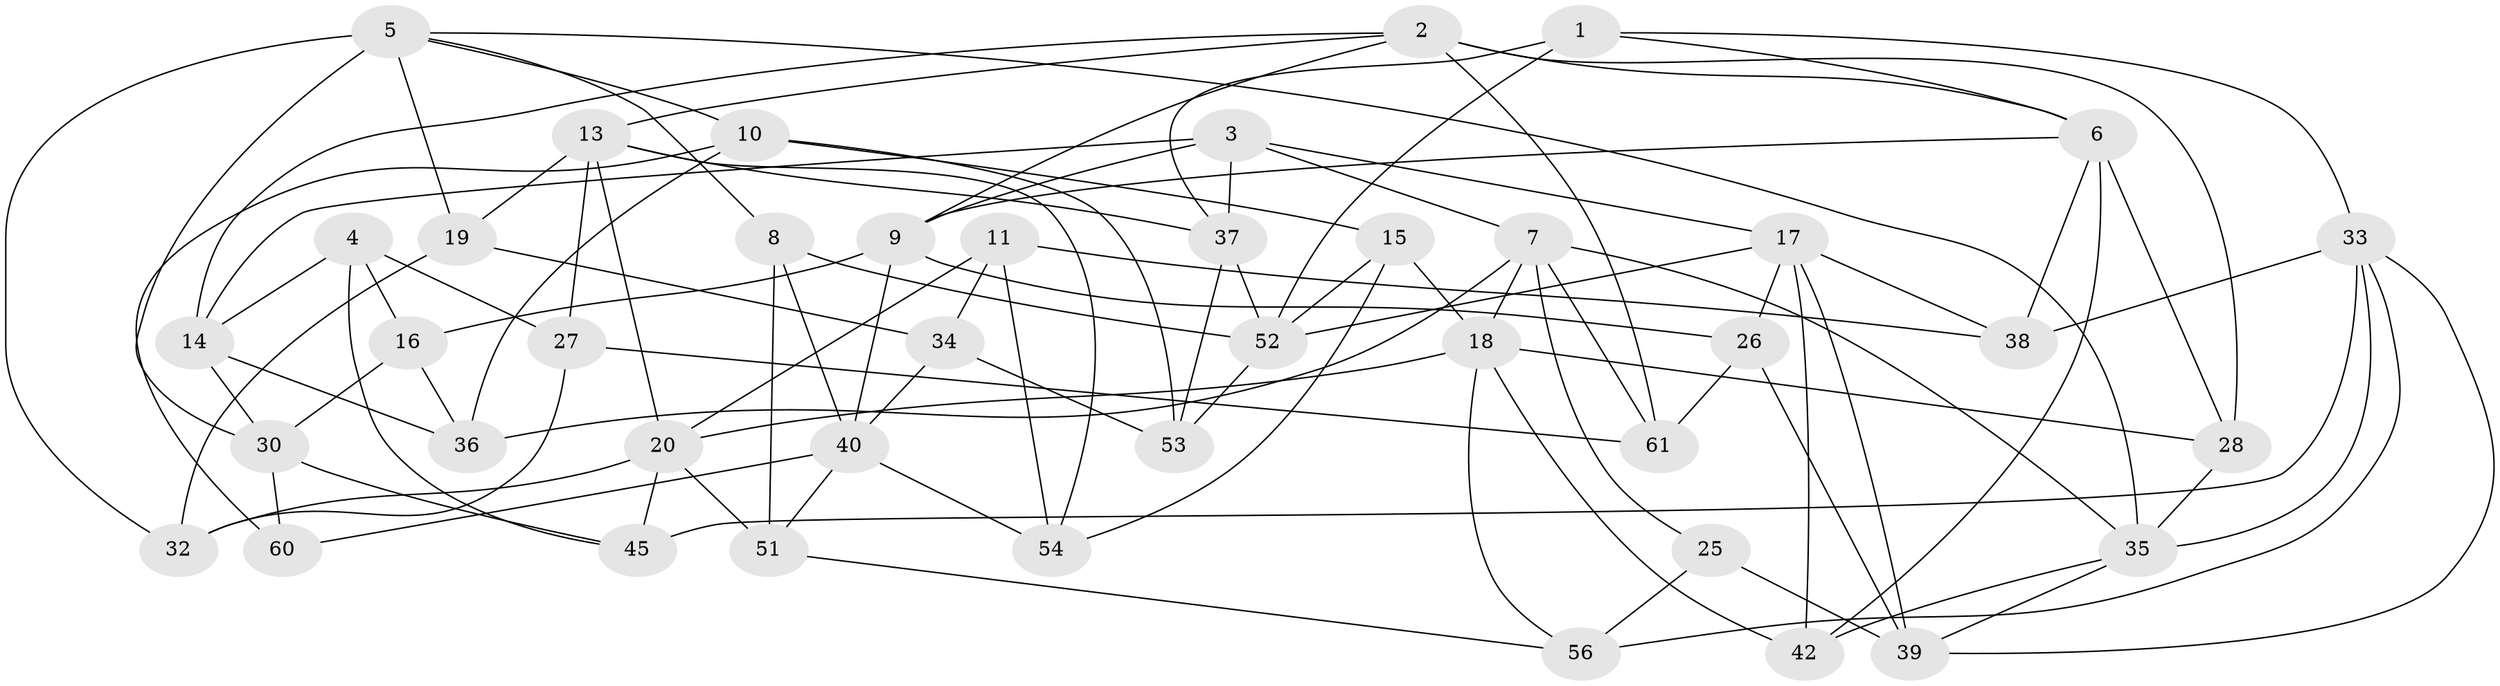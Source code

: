 // Generated by graph-tools (version 1.1) at 2025/52/02/27/25 19:52:27]
// undirected, 42 vertices, 99 edges
graph export_dot {
graph [start="1"]
  node [color=gray90,style=filled];
  1;
  2 [super="+29"];
  3 [super="+57"];
  4;
  5 [super="+44"];
  6 [super="+12"];
  7 [super="+22"];
  8;
  9 [super="+31"];
  10 [super="+23"];
  11;
  13 [super="+21"];
  14 [super="+24"];
  15;
  16;
  17 [super="+59"];
  18 [super="+49"];
  19;
  20 [super="+55"];
  25;
  26;
  27;
  28;
  30 [super="+48"];
  32;
  33 [super="+43"];
  34;
  35 [super="+50"];
  36;
  37 [super="+46"];
  38;
  39 [super="+47"];
  40 [super="+41"];
  42;
  45;
  51;
  52 [super="+58"];
  53;
  54;
  56;
  60;
  61;
  1 -- 52;
  1 -- 6;
  1 -- 37;
  1 -- 33;
  2 -- 28;
  2 -- 9;
  2 -- 13;
  2 -- 61;
  2 -- 6;
  2 -- 14;
  3 -- 37 [weight=2];
  3 -- 14;
  3 -- 17;
  3 -- 9;
  3 -- 7;
  4 -- 16;
  4 -- 45;
  4 -- 27;
  4 -- 14;
  5 -- 32;
  5 -- 10;
  5 -- 8;
  5 -- 19;
  5 -- 30;
  5 -- 35;
  6 -- 9;
  6 -- 28;
  6 -- 38;
  6 -- 42;
  7 -- 25;
  7 -- 36;
  7 -- 18;
  7 -- 35;
  7 -- 61;
  8 -- 40;
  8 -- 51;
  8 -- 52;
  9 -- 16;
  9 -- 40;
  9 -- 26;
  10 -- 60 [weight=2];
  10 -- 53;
  10 -- 36;
  10 -- 15;
  11 -- 38;
  11 -- 54;
  11 -- 20;
  11 -- 34;
  13 -- 27;
  13 -- 20;
  13 -- 19;
  13 -- 54;
  13 -- 37;
  14 -- 36;
  14 -- 30 [weight=2];
  15 -- 54;
  15 -- 52;
  15 -- 18;
  16 -- 36;
  16 -- 30;
  17 -- 42;
  17 -- 26;
  17 -- 38;
  17 -- 39;
  17 -- 52;
  18 -- 42;
  18 -- 28;
  18 -- 56;
  18 -- 20;
  19 -- 32;
  19 -- 34;
  20 -- 32;
  20 -- 45;
  20 -- 51;
  25 -- 56;
  25 -- 39 [weight=2];
  26 -- 61;
  26 -- 39;
  27 -- 32;
  27 -- 61;
  28 -- 35;
  30 -- 60;
  30 -- 45;
  33 -- 45;
  33 -- 56;
  33 -- 39;
  33 -- 38;
  33 -- 35;
  34 -- 53;
  34 -- 40;
  35 -- 42;
  35 -- 39;
  37 -- 53;
  37 -- 52;
  40 -- 51;
  40 -- 54;
  40 -- 60;
  51 -- 56;
  52 -- 53;
}
